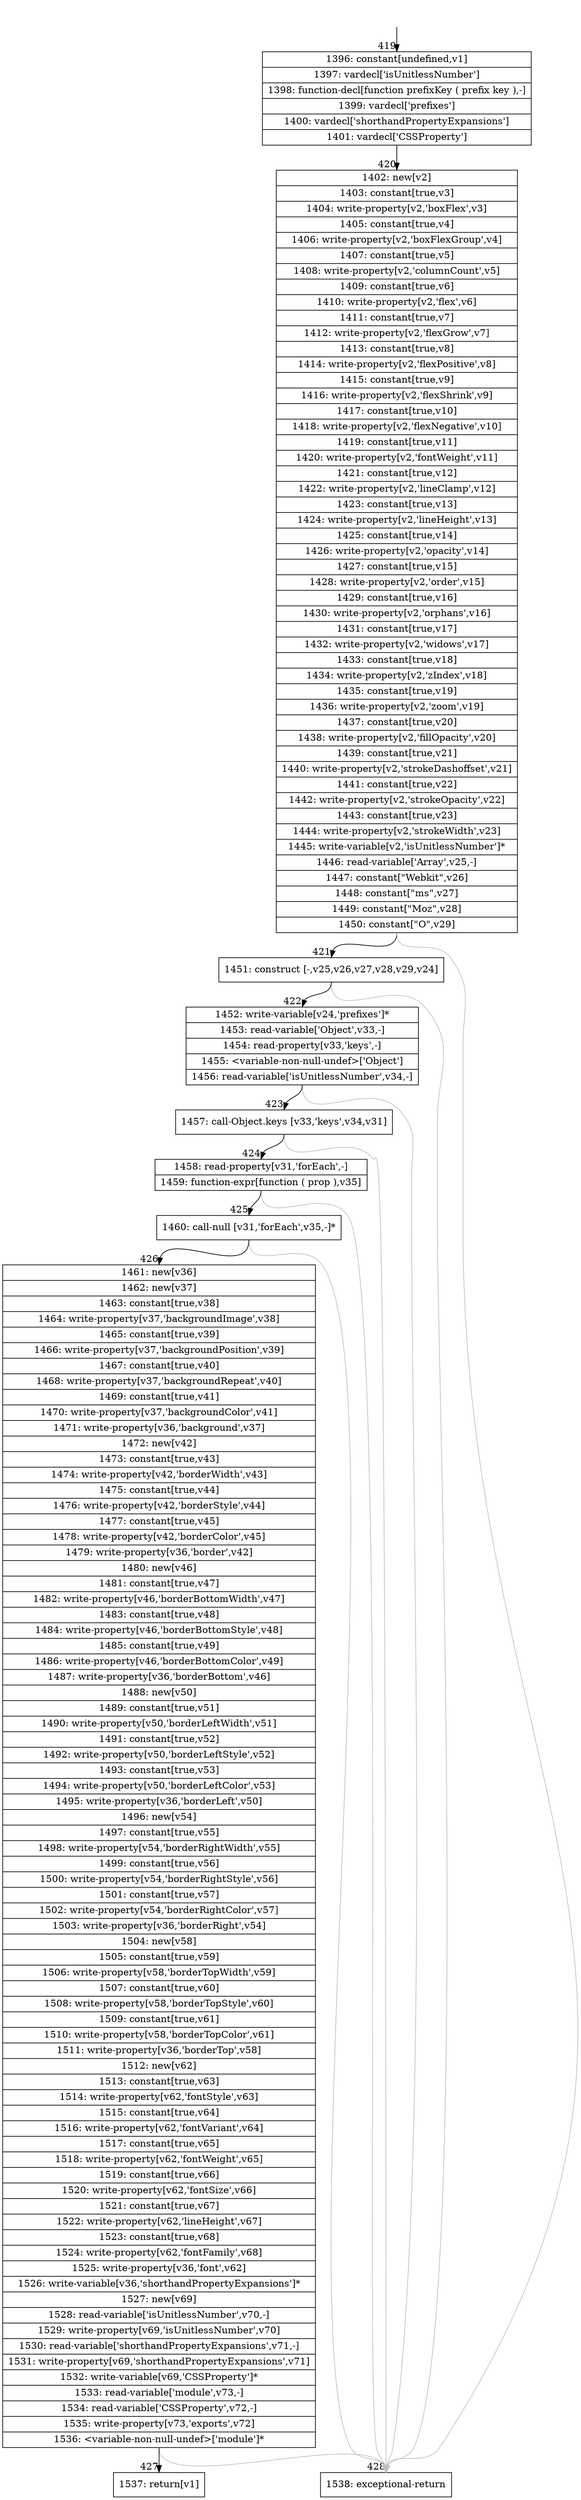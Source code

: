digraph {
rankdir="TD"
BB_entry23[shape=none,label=""];
BB_entry23 -> BB419 [tailport=s, headport=n, headlabel="    419"]
BB419 [shape=record label="{1396: constant[undefined,v1]|1397: vardecl['isUnitlessNumber']|1398: function-decl[function prefixKey ( prefix key ),-]|1399: vardecl['prefixes']|1400: vardecl['shorthandPropertyExpansions']|1401: vardecl['CSSProperty']}" ] 
BB419 -> BB420 [tailport=s, headport=n, headlabel="      420"]
BB420 [shape=record label="{1402: new[v2]|1403: constant[true,v3]|1404: write-property[v2,'boxFlex',v3]|1405: constant[true,v4]|1406: write-property[v2,'boxFlexGroup',v4]|1407: constant[true,v5]|1408: write-property[v2,'columnCount',v5]|1409: constant[true,v6]|1410: write-property[v2,'flex',v6]|1411: constant[true,v7]|1412: write-property[v2,'flexGrow',v7]|1413: constant[true,v8]|1414: write-property[v2,'flexPositive',v8]|1415: constant[true,v9]|1416: write-property[v2,'flexShrink',v9]|1417: constant[true,v10]|1418: write-property[v2,'flexNegative',v10]|1419: constant[true,v11]|1420: write-property[v2,'fontWeight',v11]|1421: constant[true,v12]|1422: write-property[v2,'lineClamp',v12]|1423: constant[true,v13]|1424: write-property[v2,'lineHeight',v13]|1425: constant[true,v14]|1426: write-property[v2,'opacity',v14]|1427: constant[true,v15]|1428: write-property[v2,'order',v15]|1429: constant[true,v16]|1430: write-property[v2,'orphans',v16]|1431: constant[true,v17]|1432: write-property[v2,'widows',v17]|1433: constant[true,v18]|1434: write-property[v2,'zIndex',v18]|1435: constant[true,v19]|1436: write-property[v2,'zoom',v19]|1437: constant[true,v20]|1438: write-property[v2,'fillOpacity',v20]|1439: constant[true,v21]|1440: write-property[v2,'strokeDashoffset',v21]|1441: constant[true,v22]|1442: write-property[v2,'strokeOpacity',v22]|1443: constant[true,v23]|1444: write-property[v2,'strokeWidth',v23]|1445: write-variable[v2,'isUnitlessNumber']*|1446: read-variable['Array',v25,-]|1447: constant[\"Webkit\",v26]|1448: constant[\"ms\",v27]|1449: constant[\"Moz\",v28]|1450: constant[\"O\",v29]}" ] 
BB420 -> BB421 [tailport=s, headport=n, headlabel="      421"]
BB420 -> BB428 [tailport=s, headport=n, color=gray, headlabel="      428"]
BB421 [shape=record label="{1451: construct [-,v25,v26,v27,v28,v29,v24]}" ] 
BB421 -> BB422 [tailport=s, headport=n, headlabel="      422"]
BB421 -> BB428 [tailport=s, headport=n, color=gray]
BB422 [shape=record label="{1452: write-variable[v24,'prefixes']*|1453: read-variable['Object',v33,-]|1454: read-property[v33,'keys',-]|1455: \<variable-non-null-undef\>['Object']|1456: read-variable['isUnitlessNumber',v34,-]}" ] 
BB422 -> BB423 [tailport=s, headport=n, headlabel="      423"]
BB422 -> BB428 [tailport=s, headport=n, color=gray]
BB423 [shape=record label="{1457: call-Object.keys [v33,'keys',v34,v31]}" ] 
BB423 -> BB424 [tailport=s, headport=n, headlabel="      424"]
BB423 -> BB428 [tailport=s, headport=n, color=gray]
BB424 [shape=record label="{1458: read-property[v31,'forEach',-]|1459: function-expr[function ( prop ),v35]}" ] 
BB424 -> BB425 [tailport=s, headport=n, headlabel="      425"]
BB424 -> BB428 [tailport=s, headport=n, color=gray]
BB425 [shape=record label="{1460: call-null [v31,'forEach',v35,-]*}" ] 
BB425 -> BB426 [tailport=s, headport=n, headlabel="      426"]
BB425 -> BB428 [tailport=s, headport=n, color=gray]
BB426 [shape=record label="{1461: new[v36]|1462: new[v37]|1463: constant[true,v38]|1464: write-property[v37,'backgroundImage',v38]|1465: constant[true,v39]|1466: write-property[v37,'backgroundPosition',v39]|1467: constant[true,v40]|1468: write-property[v37,'backgroundRepeat',v40]|1469: constant[true,v41]|1470: write-property[v37,'backgroundColor',v41]|1471: write-property[v36,'background',v37]|1472: new[v42]|1473: constant[true,v43]|1474: write-property[v42,'borderWidth',v43]|1475: constant[true,v44]|1476: write-property[v42,'borderStyle',v44]|1477: constant[true,v45]|1478: write-property[v42,'borderColor',v45]|1479: write-property[v36,'border',v42]|1480: new[v46]|1481: constant[true,v47]|1482: write-property[v46,'borderBottomWidth',v47]|1483: constant[true,v48]|1484: write-property[v46,'borderBottomStyle',v48]|1485: constant[true,v49]|1486: write-property[v46,'borderBottomColor',v49]|1487: write-property[v36,'borderBottom',v46]|1488: new[v50]|1489: constant[true,v51]|1490: write-property[v50,'borderLeftWidth',v51]|1491: constant[true,v52]|1492: write-property[v50,'borderLeftStyle',v52]|1493: constant[true,v53]|1494: write-property[v50,'borderLeftColor',v53]|1495: write-property[v36,'borderLeft',v50]|1496: new[v54]|1497: constant[true,v55]|1498: write-property[v54,'borderRightWidth',v55]|1499: constant[true,v56]|1500: write-property[v54,'borderRightStyle',v56]|1501: constant[true,v57]|1502: write-property[v54,'borderRightColor',v57]|1503: write-property[v36,'borderRight',v54]|1504: new[v58]|1505: constant[true,v59]|1506: write-property[v58,'borderTopWidth',v59]|1507: constant[true,v60]|1508: write-property[v58,'borderTopStyle',v60]|1509: constant[true,v61]|1510: write-property[v58,'borderTopColor',v61]|1511: write-property[v36,'borderTop',v58]|1512: new[v62]|1513: constant[true,v63]|1514: write-property[v62,'fontStyle',v63]|1515: constant[true,v64]|1516: write-property[v62,'fontVariant',v64]|1517: constant[true,v65]|1518: write-property[v62,'fontWeight',v65]|1519: constant[true,v66]|1520: write-property[v62,'fontSize',v66]|1521: constant[true,v67]|1522: write-property[v62,'lineHeight',v67]|1523: constant[true,v68]|1524: write-property[v62,'fontFamily',v68]|1525: write-property[v36,'font',v62]|1526: write-variable[v36,'shorthandPropertyExpansions']*|1527: new[v69]|1528: read-variable['isUnitlessNumber',v70,-]|1529: write-property[v69,'isUnitlessNumber',v70]|1530: read-variable['shorthandPropertyExpansions',v71,-]|1531: write-property[v69,'shorthandPropertyExpansions',v71]|1532: write-variable[v69,'CSSProperty']*|1533: read-variable['module',v73,-]|1534: read-variable['CSSProperty',v72,-]|1535: write-property[v73,'exports',v72]|1536: \<variable-non-null-undef\>['module']*}" ] 
BB426 -> BB427 [tailport=s, headport=n, headlabel="      427"]
BB426 -> BB428 [tailport=s, headport=n, color=gray]
BB427 [shape=record label="{1537: return[v1]}" ] 
BB428 [shape=record label="{1538: exceptional-return}" ] 
//#$~ 799
}
